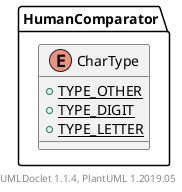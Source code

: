 @startuml

    enum HumanComparator.CharType [[HumanComparator.CharType.html]] {
        {static} +TYPE_OTHER
        {static} +TYPE_DIGIT
        {static} +TYPE_LETTER
    }


    center footer UMLDoclet 1.1.4, PlantUML 1.2019.05
@enduml
